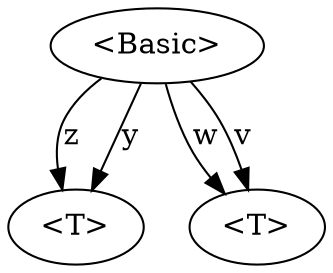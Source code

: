 digraph G {
n1->n3 [label="z"]
n1->n3 [label="y"]
n1->n2 [label="w"]
n1->n2 [label="v"]
n1[label="<Basic>"]
n2[label="<T>"]
n3[label="<T>"]
}
